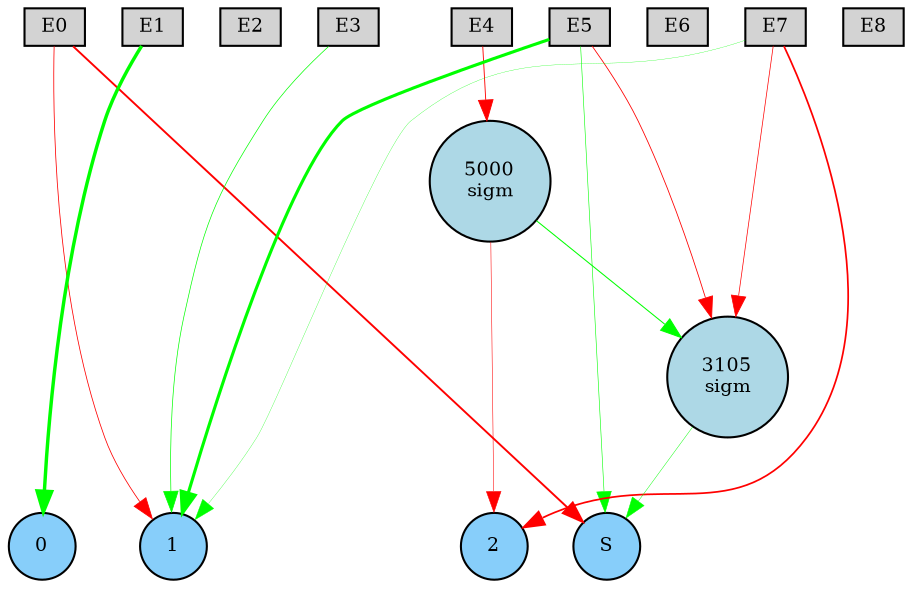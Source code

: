 digraph {
	node [fontsize=9 height=0.2 shape=circle width=0.2]
	subgraph inputs {
		node [shape=box style=filled]
		rank=source
		E0 [fillcolor=lightgray]
		E1 [fillcolor=lightgray]
		E0 -> E1 [style=invis]
		E2 [fillcolor=lightgray]
		E1 -> E2 [style=invis]
		E3 [fillcolor=lightgray]
		E2 -> E3 [style=invis]
		E4 [fillcolor=lightgray]
		E3 -> E4 [style=invis]
		E5 [fillcolor=lightgray]
		E4 -> E5 [style=invis]
		E6 [fillcolor=lightgray]
		E5 -> E6 [style=invis]
		E7 [fillcolor=lightgray]
		E6 -> E7 [style=invis]
		E8 [fillcolor=lightgray]
		E7 -> E8 [style=invis]
	}
	subgraph outputs {
		node [style=filled]
		rank=sink
		0 [fillcolor=lightskyblue fontsize=9 height=0.2 shape=circle width=0.2]
		1 [fillcolor=lightskyblue fontsize=9 height=0.2 shape=circle width=0.2]
		0 -> 1 [style=invis]
		2 [fillcolor=lightskyblue fontsize=9 height=0.2 shape=circle width=0.2]
		1 -> 2 [style=invis]
		S [fillcolor=lightskyblue fontsize=9 height=0.2 shape=circle width=0.2]
		2 -> S [style=invis]
	}
	5000 [label="5000
sigm" fillcolor=lightblue style=filled]
	3105 [label="3105
sigm" fillcolor=lightblue style=filled]
	E5 -> 1 [color=green penwidth=1.4948086956502311 style=solid]
	E7 -> 2 [color=red penwidth=0.8312945111064938 style=solid]
	E1 -> 0 [color=green penwidth=1.6537455716504779 style=solid]
	E5 -> S [color=green penwidth=0.2778703076369968 style=solid]
	E0 -> S [color=red penwidth=0.9172270397535677 style=solid]
	E5 -> 3105 [color=red penwidth=0.3975772417896468 style=solid]
	3105 -> S [color=green penwidth=0.2129455109693052 style=solid]
	E7 -> 3105 [color=red penwidth=0.34370745104348877 style=solid]
	E0 -> 1 [color=red penwidth=0.3794869301050037 style=solid]
	E4 -> 5000 [color=red penwidth=0.4293190419191055 style=solid]
	5000 -> 3105 [color=green penwidth=0.49639308497526047 style=solid]
	E3 -> 1 [color=green penwidth=0.33690156072677435 style=solid]
	5000 -> 2 [color=red penwidth=0.25773926614552434 style=solid]
	E7 -> 1 [color=green penwidth=0.13765711779444229 style=solid]
}
